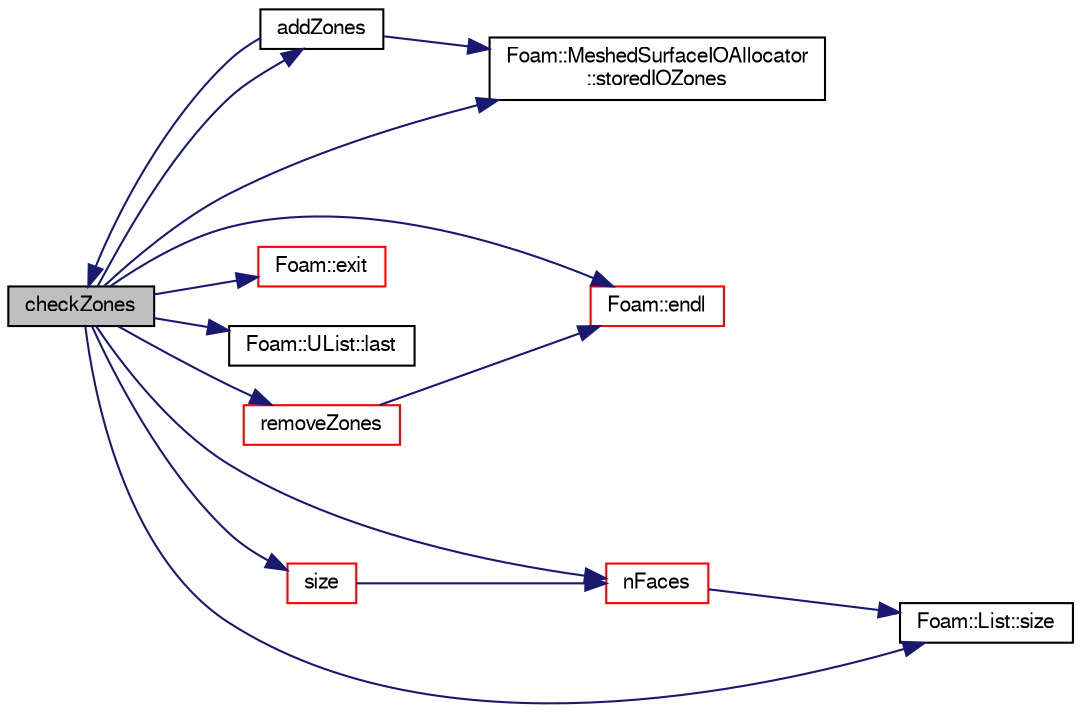 digraph "checkZones"
{
  bgcolor="transparent";
  edge [fontname="FreeSans",fontsize="10",labelfontname="FreeSans",labelfontsize="10"];
  node [fontname="FreeSans",fontsize="10",shape=record];
  rankdir="LR";
  Node1505 [label="checkZones",height=0.2,width=0.4,color="black", fillcolor="grey75", style="filled", fontcolor="black"];
  Node1505 -> Node1506 [color="midnightblue",fontsize="10",style="solid",fontname="FreeSans"];
  Node1506 [label="addZones",height=0.2,width=0.4,color="black",URL="$a29702.html#a0b88a5741870d648d3359ece01206ce1",tooltip="Add surface zones. "];
  Node1506 -> Node1507 [color="midnightblue",fontsize="10",style="solid",fontname="FreeSans"];
  Node1507 [label="Foam::MeshedSurfaceIOAllocator\l::storedIOZones",height=0.2,width=0.4,color="black",URL="$a29578.html#ad588ffc8b79f669ddf3c227f0426f32f",tooltip="Non-const access to the zones. "];
  Node1506 -> Node1505 [color="midnightblue",fontsize="10",style="solid",fontname="FreeSans"];
  Node1505 -> Node1508 [color="midnightblue",fontsize="10",style="solid",fontname="FreeSans"];
  Node1508 [label="Foam::endl",height=0.2,width=0.4,color="red",URL="$a21124.html#a2db8fe02a0d3909e9351bb4275b23ce4",tooltip="Add newline and flush stream. "];
  Node1505 -> Node1510 [color="midnightblue",fontsize="10",style="solid",fontname="FreeSans"];
  Node1510 [label="Foam::exit",height=0.2,width=0.4,color="red",URL="$a21124.html#a06ca7250d8e89caf05243ec094843642"];
  Node1505 -> Node1555 [color="midnightblue",fontsize="10",style="solid",fontname="FreeSans"];
  Node1555 [label="Foam::UList::last",height=0.2,width=0.4,color="black",URL="$a25698.html#aef07c02ea1c27bdb5906043b399e0ff0",tooltip="Return the last element of the list. "];
  Node1505 -> Node1556 [color="midnightblue",fontsize="10",style="solid",fontname="FreeSans"];
  Node1556 [label="nFaces",height=0.2,width=0.4,color="red",URL="$a29702.html#af783acdbe2fe9244b256aa70dae1a87a",tooltip="Return the number of raw faces. "];
  Node1556 -> Node1559 [color="midnightblue",fontsize="10",style="solid",fontname="FreeSans"];
  Node1559 [label="Foam::List::size",height=0.2,width=0.4,color="black",URL="$a25694.html#a8a5f6fa29bd4b500caf186f60245b384",tooltip="Override size to be inconsistent with allocated storage. "];
  Node1505 -> Node1560 [color="midnightblue",fontsize="10",style="solid",fontname="FreeSans"];
  Node1560 [label="removeZones",height=0.2,width=0.4,color="red",URL="$a29702.html#af19fadba5abdc3bc385ffccdd2805e18",tooltip="Update the mesh corresponding to given map. "];
  Node1560 -> Node1508 [color="midnightblue",fontsize="10",style="solid",fontname="FreeSans"];
  Node1505 -> Node1559 [color="midnightblue",fontsize="10",style="solid",fontname="FreeSans"];
  Node1505 -> Node1583 [color="midnightblue",fontsize="10",style="solid",fontname="FreeSans"];
  Node1583 [label="size",height=0.2,width=0.4,color="red",URL="$a29702.html#a03bc1200aac252c4d3e18657d700b71c",tooltip="Return number of faces. "];
  Node1583 -> Node1556 [color="midnightblue",fontsize="10",style="solid",fontname="FreeSans"];
  Node1505 -> Node1507 [color="midnightblue",fontsize="10",style="solid",fontname="FreeSans"];
}
